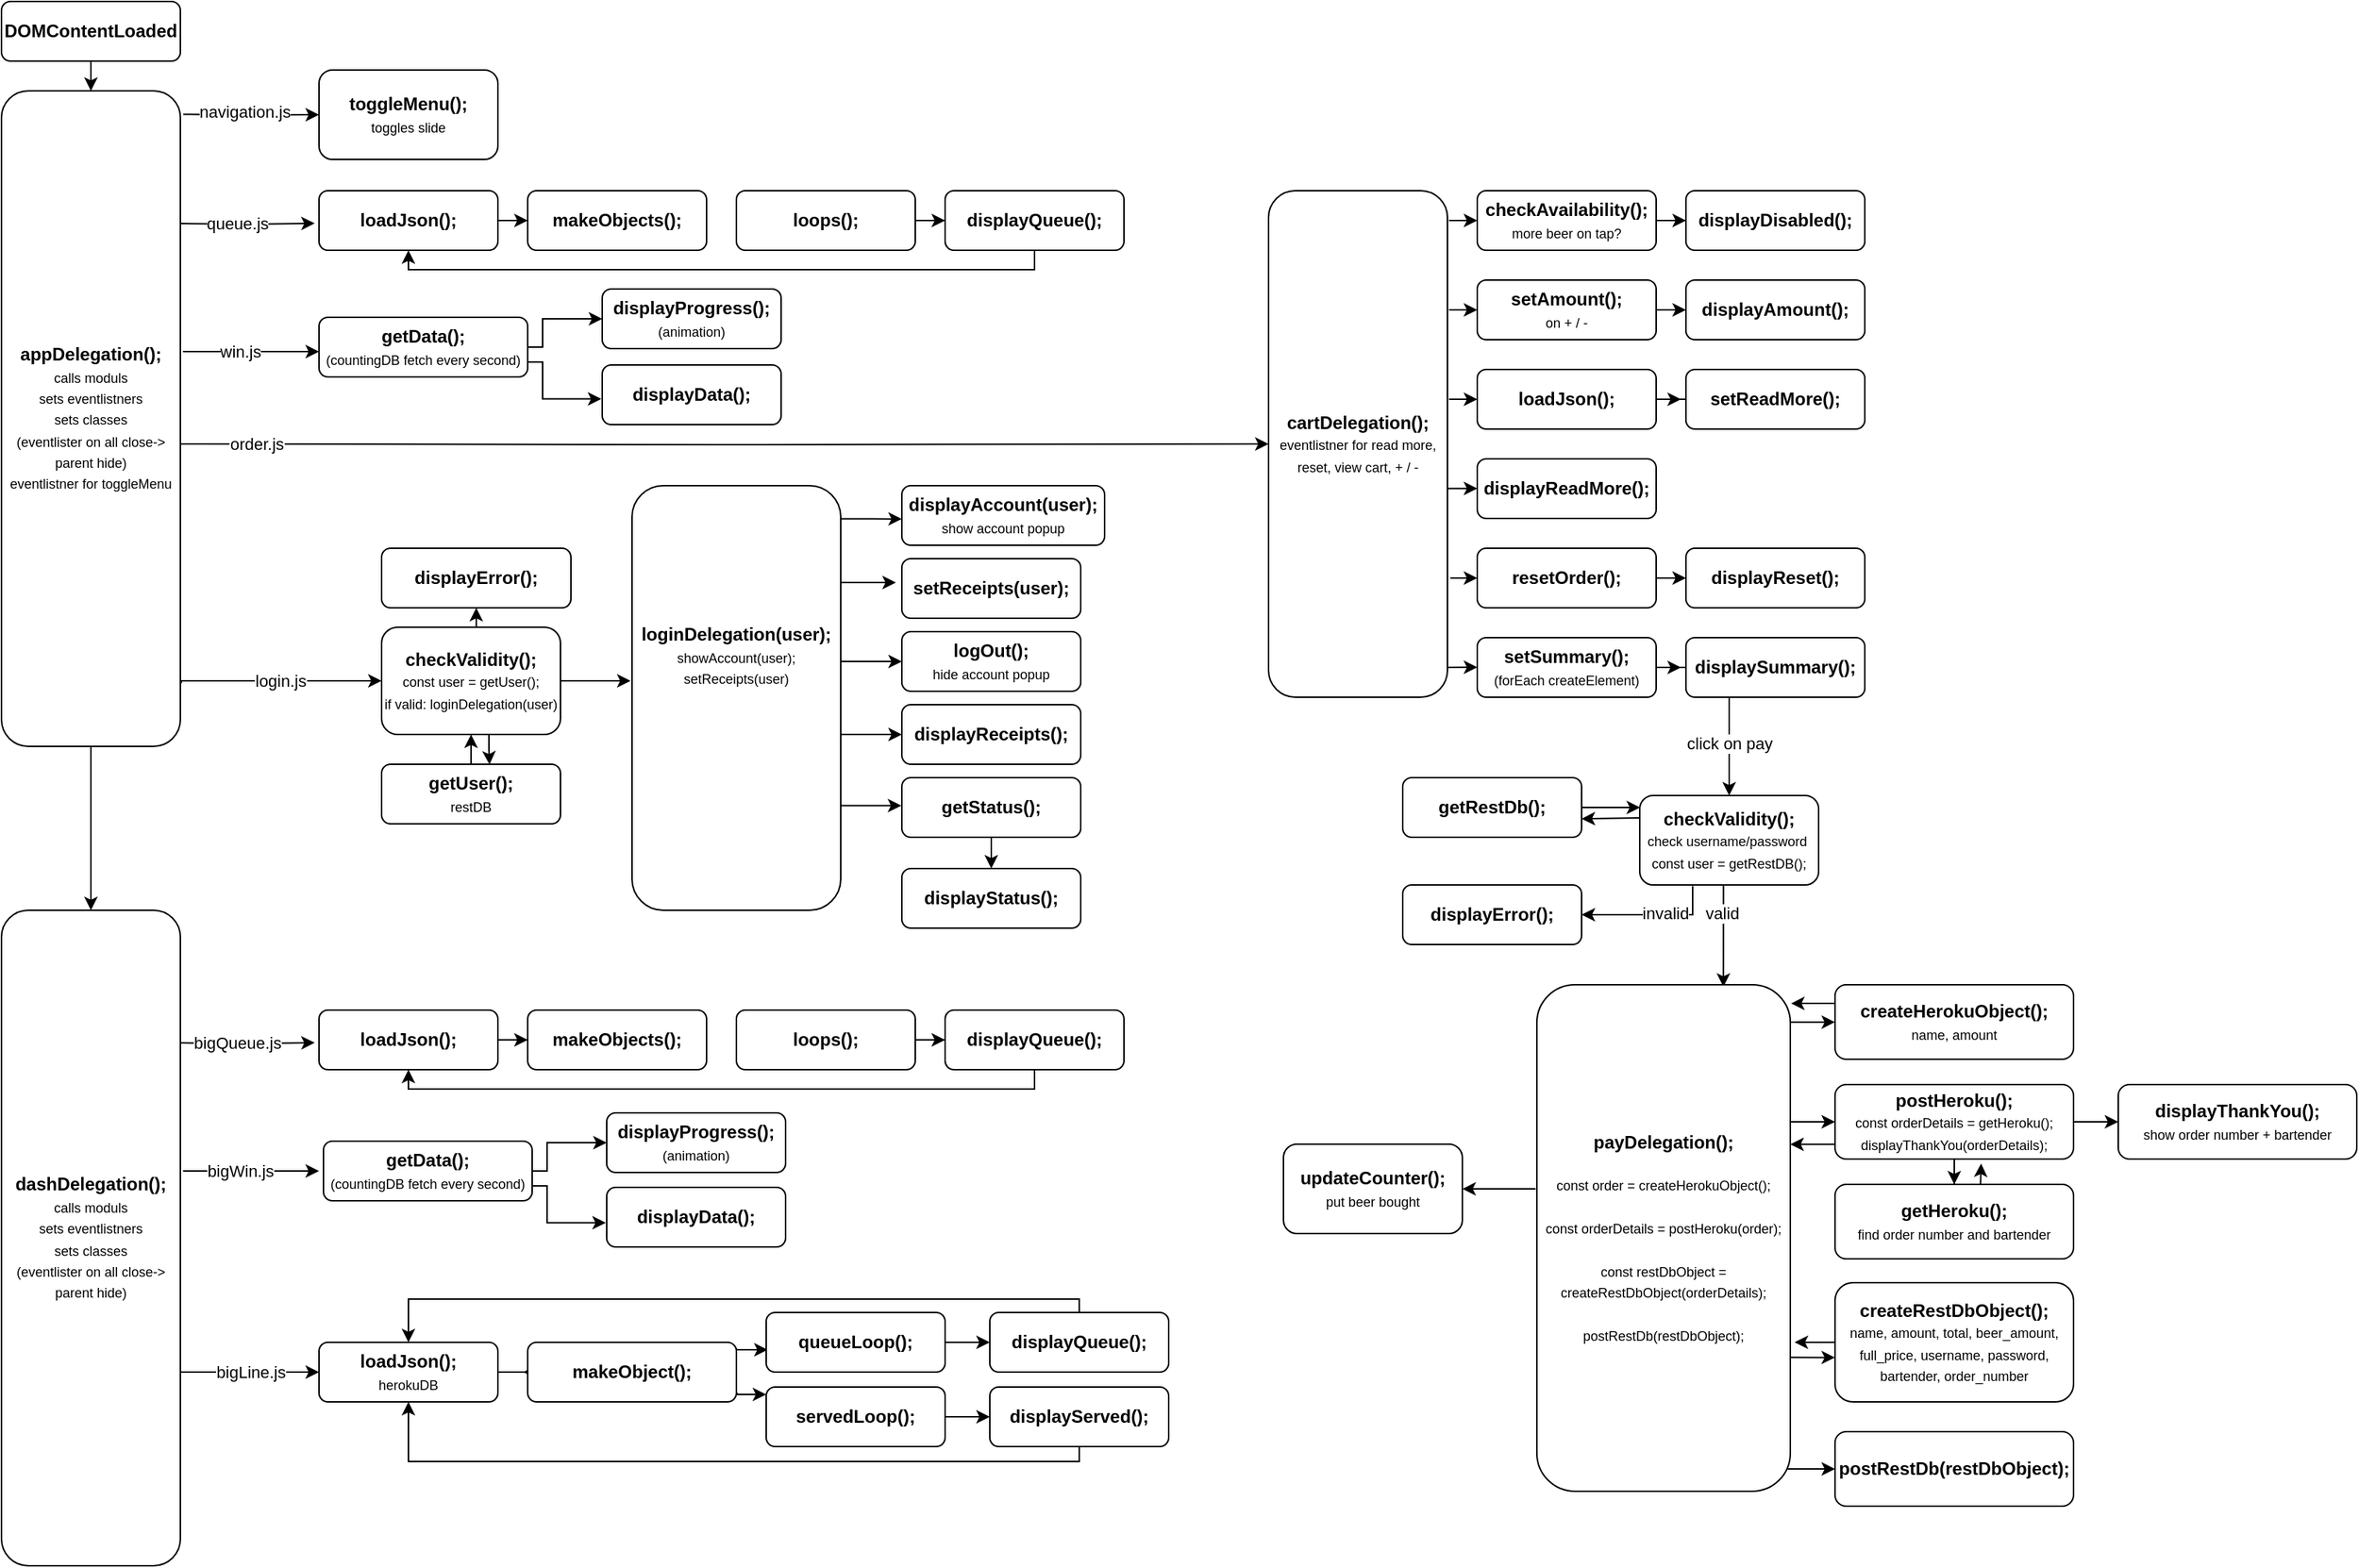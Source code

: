<mxfile version="13.0.9">
    <diagram id="VoRkvZ0OsH4jN3PAigYA" name="Page-1">
        <mxGraphModel dx="818" dy="472" grid="1" gridSize="10" guides="1" tooltips="1" connect="1" arrows="1" fold="1" page="1" pageScale="1" pageWidth="1654" pageHeight="1169" math="0" shadow="0">
            <root>
                <mxCell id="0"/>
                <mxCell id="1" parent="0"/>
                <mxCell id="20" style="edgeStyle=orthogonalEdgeStyle;rounded=0;orthogonalLoop=1;jettySize=auto;html=1;entryX=0.5;entryY=0;entryDx=0;entryDy=0;" parent="1" source="3" target="5" edge="1">
                    <mxGeometry relative="1" as="geometry"/>
                </mxCell>
                <mxCell id="212" style="edgeStyle=orthogonalEdgeStyle;rounded=0;orthogonalLoop=1;jettySize=auto;html=1;entryX=0.5;entryY=0;entryDx=0;entryDy=0;" parent="1" source="3" target="157" edge="1">
                    <mxGeometry relative="1" as="geometry"/>
                </mxCell>
                <mxCell id="3" value="&lt;b&gt;DOMContentLoaded&lt;/b&gt;" style="rounded=1;whiteSpace=wrap;html=1;" parent="1" vertex="1">
                    <mxGeometry x="60" y="10" width="120" height="40" as="geometry"/>
                </mxCell>
                <mxCell id="16" style="edgeStyle=orthogonalEdgeStyle;rounded=0;orthogonalLoop=1;jettySize=auto;html=1;entryX=0;entryY=0.5;entryDx=0;entryDy=0;exitX=1.016;exitY=0.113;exitDx=0;exitDy=0;exitPerimeter=0;" parent="1" target="18" edge="1">
                    <mxGeometry relative="1" as="geometry">
                        <mxPoint x="181.92" y="85.72" as="sourcePoint"/>
                        <mxPoint x="273" y="86.0" as="targetPoint"/>
                    </mxGeometry>
                </mxCell>
                <mxCell id="17" value="navigation.js" style="edgeLabel;html=1;align=center;verticalAlign=middle;resizable=0;points=[];" parent="16" vertex="1" connectable="0">
                    <mxGeometry x="-0.099" y="2" relative="1" as="geometry">
                        <mxPoint as="offset"/>
                    </mxGeometry>
                </mxCell>
                <mxCell id="22" style="edgeStyle=orthogonalEdgeStyle;rounded=0;orthogonalLoop=1;jettySize=auto;html=1;entryX=-0.024;entryY=0.548;entryDx=0;entryDy=0;entryPerimeter=0;" parent="1" target="21" edge="1">
                    <mxGeometry relative="1" as="geometry">
                        <mxPoint x="179" y="159" as="sourcePoint"/>
                    </mxGeometry>
                </mxCell>
                <mxCell id="23" value="queue.js" style="edgeLabel;html=1;align=center;verticalAlign=middle;resizable=0;points=[];" parent="22" vertex="1" connectable="0">
                    <mxGeometry x="-0.172" y="-1" relative="1" as="geometry">
                        <mxPoint x="1" y="-2" as="offset"/>
                    </mxGeometry>
                </mxCell>
                <mxCell id="36" style="edgeStyle=orthogonalEdgeStyle;rounded=0;orthogonalLoop=1;jettySize=auto;html=1;entryX=0;entryY=0.5;entryDx=0;entryDy=0;exitX=1.015;exitY=0.475;exitDx=0;exitDy=0;exitPerimeter=0;" parent="1" edge="1">
                    <mxGeometry relative="1" as="geometry">
                        <mxPoint x="181.8" y="245" as="sourcePoint"/>
                        <mxPoint x="273" y="245" as="targetPoint"/>
                    </mxGeometry>
                </mxCell>
                <mxCell id="44" value="win.js" style="edgeLabel;html=1;align=center;verticalAlign=middle;resizable=0;points=[];" parent="36" vertex="1" connectable="0">
                    <mxGeometry x="-0.166" relative="1" as="geometry">
                        <mxPoint as="offset"/>
                    </mxGeometry>
                </mxCell>
                <mxCell id="109" style="edgeStyle=orthogonalEdgeStyle;rounded=0;orthogonalLoop=1;jettySize=auto;html=1;" parent="1" target="45" edge="1">
                    <mxGeometry relative="1" as="geometry">
                        <mxPoint x="180" y="307" as="sourcePoint"/>
                    </mxGeometry>
                </mxCell>
                <mxCell id="213" value="order.js" style="edgeLabel;html=1;align=center;verticalAlign=middle;resizable=0;points=[];" parent="109" vertex="1" connectable="0">
                    <mxGeometry x="-0.134" y="-3" relative="1" as="geometry">
                        <mxPoint x="-265.86" y="-4" as="offset"/>
                    </mxGeometry>
                </mxCell>
                <mxCell id="112" value="login.js" style="edgeStyle=orthogonalEdgeStyle;rounded=0;orthogonalLoop=1;jettySize=auto;html=1;entryX=0;entryY=0.5;entryDx=0;entryDy=0;exitX=1.005;exitY=0.972;exitDx=0;exitDy=0;exitPerimeter=0;" parent="1" target="111" edge="1">
                    <mxGeometry relative="1" as="geometry">
                        <mxPoint x="270" y="433" as="targetPoint"/>
                        <mxPoint x="180.6" y="467.68" as="sourcePoint"/>
                        <Array as="points">
                            <mxPoint x="181" y="466"/>
                        </Array>
                    </mxGeometry>
                </mxCell>
                <mxCell id="5" value="&lt;b&gt;appDelegation();&lt;/b&gt;&lt;font style=&quot;font-size: 9px&quot;&gt;&lt;br&gt;calls moduls&lt;br&gt;sets eventlistners&lt;br&gt;sets classes&lt;br&gt;(eventlister on all close-&amp;gt; parent hide)&lt;br&gt;eventlistner for toggleMenu&lt;br&gt;&lt;/font&gt;" style="rounded=1;whiteSpace=wrap;html=1;" parent="1" vertex="1">
                    <mxGeometry x="60" y="70" width="120" height="440" as="geometry"/>
                </mxCell>
                <mxCell id="18" value="&lt;b&gt;toggleMenu();&lt;/b&gt;&lt;font style=&quot;font-size: 9px&quot;&gt;&lt;br&gt;toggles slide&lt;br&gt;&lt;/font&gt;" style="rounded=1;whiteSpace=wrap;html=1;" parent="1" vertex="1">
                    <mxGeometry x="273" y="56" width="120" height="60" as="geometry"/>
                </mxCell>
                <mxCell id="27" style="edgeStyle=orthogonalEdgeStyle;rounded=0;orthogonalLoop=1;jettySize=auto;html=1;entryX=0;entryY=0.5;entryDx=0;entryDy=0;" parent="1" source="21" target="24" edge="1">
                    <mxGeometry relative="1" as="geometry"/>
                </mxCell>
                <mxCell id="21" value="&lt;b&gt;loadJson();&lt;/b&gt;&lt;font style=&quot;font-size: 9px&quot;&gt;&lt;br&gt;&lt;/font&gt;" style="rounded=1;whiteSpace=wrap;html=1;" parent="1" vertex="1">
                    <mxGeometry x="273" y="137" width="120" height="40" as="geometry"/>
                </mxCell>
                <mxCell id="24" value="&lt;b&gt;makeObjects();&lt;/b&gt;&lt;font style=&quot;font-size: 9px&quot;&gt;&lt;br&gt;&lt;/font&gt;" style="rounded=1;whiteSpace=wrap;html=1;" parent="1" vertex="1">
                    <mxGeometry x="413" y="137" width="120" height="40" as="geometry"/>
                </mxCell>
                <mxCell id="30" style="edgeStyle=orthogonalEdgeStyle;rounded=0;orthogonalLoop=1;jettySize=auto;html=1;" parent="1" source="25" target="26" edge="1">
                    <mxGeometry relative="1" as="geometry"/>
                </mxCell>
                <mxCell id="25" value="&lt;b&gt;loops();&lt;/b&gt;&lt;font style=&quot;font-size: 9px&quot;&gt;&lt;br&gt;&lt;/font&gt;" style="rounded=1;whiteSpace=wrap;html=1;" parent="1" vertex="1">
                    <mxGeometry x="553" y="137" width="120" height="40" as="geometry"/>
                </mxCell>
                <mxCell id="34" style="edgeStyle=orthogonalEdgeStyle;rounded=0;orthogonalLoop=1;jettySize=auto;html=1;entryX=0.5;entryY=1;entryDx=0;entryDy=0;" parent="1" source="26" target="21" edge="1">
                    <mxGeometry relative="1" as="geometry">
                        <Array as="points">
                            <mxPoint x="753" y="190"/>
                            <mxPoint x="333" y="190"/>
                        </Array>
                    </mxGeometry>
                </mxCell>
                <mxCell id="26" value="&lt;b&gt;displayQueue();&lt;/b&gt;&lt;font style=&quot;font-size: 9px&quot;&gt;&lt;br&gt;&lt;/font&gt;" style="rounded=1;whiteSpace=wrap;html=1;" parent="1" vertex="1">
                    <mxGeometry x="693" y="137" width="120" height="40" as="geometry"/>
                </mxCell>
                <mxCell id="39" style="edgeStyle=orthogonalEdgeStyle;rounded=0;orthogonalLoop=1;jettySize=auto;html=1;entryX=0;entryY=0.5;entryDx=0;entryDy=0;" parent="1" source="37" target="40" edge="1">
                    <mxGeometry relative="1" as="geometry">
                        <mxPoint x="523" y="223" as="targetPoint"/>
                        <Array as="points">
                            <mxPoint x="423" y="242"/>
                            <mxPoint x="423" y="223"/>
                        </Array>
                    </mxGeometry>
                </mxCell>
                <mxCell id="42" style="edgeStyle=orthogonalEdgeStyle;rounded=0;orthogonalLoop=1;jettySize=auto;html=1;exitX=1;exitY=0.75;exitDx=0;exitDy=0;entryX=-0.005;entryY=0.595;entryDx=0;entryDy=0;entryPerimeter=0;" parent="1" source="37" edge="1">
                    <mxGeometry relative="1" as="geometry">
                        <Array as="points">
                            <mxPoint x="423" y="252"/>
                            <mxPoint x="423" y="277"/>
                        </Array>
                        <mxPoint x="462.4" y="276.8" as="targetPoint"/>
                    </mxGeometry>
                </mxCell>
                <mxCell id="37" value="&lt;b&gt;getData();&lt;br&gt;&lt;/b&gt;&lt;font style=&quot;font-size: 9px&quot;&gt;(countingDB fetch every second)&lt;br&gt;&lt;/font&gt;" style="rounded=1;whiteSpace=wrap;html=1;" parent="1" vertex="1">
                    <mxGeometry x="273" y="222" width="140" height="40" as="geometry"/>
                </mxCell>
                <mxCell id="40" value="&lt;b&gt;displayProgress();&lt;br&gt;&lt;/b&gt;&lt;font style=&quot;font-size: 9px&quot;&gt;(animation)&lt;br&gt;&lt;/font&gt;" style="rounded=1;whiteSpace=wrap;html=1;" parent="1" vertex="1">
                    <mxGeometry x="463" y="203" width="120" height="40" as="geometry"/>
                </mxCell>
                <mxCell id="41" value="&lt;b&gt;displayData();&lt;/b&gt;&lt;font style=&quot;font-size: 9px&quot;&gt;&lt;br&gt;&lt;/font&gt;" style="rounded=1;whiteSpace=wrap;html=1;" parent="1" vertex="1">
                    <mxGeometry x="463" y="254" width="120" height="40" as="geometry"/>
                </mxCell>
                <mxCell id="52" style="edgeStyle=orthogonalEdgeStyle;rounded=0;orthogonalLoop=1;jettySize=auto;html=1;entryX=0;entryY=0.5;entryDx=0;entryDy=0;" parent="1" target="49" edge="1">
                    <mxGeometry relative="1" as="geometry">
                        <mxPoint x="1031" y="157" as="sourcePoint"/>
                    </mxGeometry>
                </mxCell>
                <mxCell id="56" style="edgeStyle=orthogonalEdgeStyle;rounded=0;orthogonalLoop=1;jettySize=auto;html=1;entryX=0;entryY=0.5;entryDx=0;entryDy=0;" parent="1" target="53" edge="1">
                    <mxGeometry relative="1" as="geometry">
                        <mxPoint x="1031" y="217" as="sourcePoint"/>
                    </mxGeometry>
                </mxCell>
                <mxCell id="61" style="edgeStyle=orthogonalEdgeStyle;rounded=0;orthogonalLoop=1;jettySize=auto;html=1;entryX=0;entryY=0.5;entryDx=0;entryDy=0;exitX=1;exitY=0.588;exitDx=0;exitDy=0;exitPerimeter=0;" parent="1" source="45" target="60" edge="1">
                    <mxGeometry relative="1" as="geometry"/>
                </mxCell>
                <mxCell id="62" style="edgeStyle=orthogonalEdgeStyle;rounded=0;orthogonalLoop=1;jettySize=auto;html=1;entryX=0;entryY=0.5;entryDx=0;entryDy=0;" parent="1" target="58" edge="1">
                    <mxGeometry relative="1" as="geometry">
                        <mxPoint x="1031" y="277" as="sourcePoint"/>
                    </mxGeometry>
                </mxCell>
                <mxCell id="70" style="edgeStyle=orthogonalEdgeStyle;rounded=0;orthogonalLoop=1;jettySize=auto;html=1;entryX=0;entryY=0.5;entryDx=0;entryDy=0;" parent="1" target="65" edge="1">
                    <mxGeometry relative="1" as="geometry">
                        <mxPoint x="1032" y="397" as="sourcePoint"/>
                    </mxGeometry>
                </mxCell>
                <mxCell id="71" style="edgeStyle=orthogonalEdgeStyle;rounded=0;orthogonalLoop=1;jettySize=auto;html=1;entryX=0;entryY=0.5;entryDx=0;entryDy=0;exitX=1;exitY=0.941;exitDx=0;exitDy=0;exitPerimeter=0;" parent="1" source="45" target="68" edge="1">
                    <mxGeometry relative="1" as="geometry"/>
                </mxCell>
                <mxCell id="45" value="&lt;b&gt;cartDelegation();&lt;br&gt;&lt;/b&gt;&lt;font style=&quot;font-size: 9px&quot;&gt;eventlistner for read more, reset, view cart, + / -&lt;br&gt;&lt;/font&gt;" style="rounded=1;whiteSpace=wrap;html=1;" parent="1" vertex="1">
                    <mxGeometry x="910" y="137" width="120" height="340" as="geometry"/>
                </mxCell>
                <mxCell id="51" style="edgeStyle=orthogonalEdgeStyle;rounded=0;orthogonalLoop=1;jettySize=auto;html=1;entryX=0;entryY=0.5;entryDx=0;entryDy=0;" parent="1" source="49" target="50" edge="1">
                    <mxGeometry relative="1" as="geometry"/>
                </mxCell>
                <mxCell id="49" value="&lt;b&gt;checkAvailability();&lt;br&gt;&lt;/b&gt;&lt;font style=&quot;font-size: 9px&quot;&gt;more beer on tap?&lt;br&gt;&lt;/font&gt;" style="rounded=1;whiteSpace=wrap;html=1;" parent="1" vertex="1">
                    <mxGeometry x="1050" y="137" width="120" height="40" as="geometry"/>
                </mxCell>
                <mxCell id="50" value="&lt;b&gt;displayDisabled();&lt;/b&gt;&lt;font style=&quot;font-size: 9px&quot;&gt;&lt;br&gt;&lt;/font&gt;" style="rounded=1;whiteSpace=wrap;html=1;" parent="1" vertex="1">
                    <mxGeometry x="1190" y="137" width="120" height="40" as="geometry"/>
                </mxCell>
                <mxCell id="57" style="edgeStyle=orthogonalEdgeStyle;rounded=0;orthogonalLoop=1;jettySize=auto;html=1;exitX=1;exitY=0.5;exitDx=0;exitDy=0;entryX=0;entryY=0.5;entryDx=0;entryDy=0;" parent="1" source="53" target="54" edge="1">
                    <mxGeometry relative="1" as="geometry"/>
                </mxCell>
                <mxCell id="53" value="&lt;b&gt;setAmount();&lt;br&gt;&lt;/b&gt;&lt;font style=&quot;font-size: 9px&quot;&gt;on + / -&lt;br&gt;&lt;/font&gt;" style="rounded=1;whiteSpace=wrap;html=1;" parent="1" vertex="1">
                    <mxGeometry x="1050" y="197" width="120" height="40" as="geometry"/>
                </mxCell>
                <mxCell id="54" value="&lt;b&gt;displayAmount();&lt;/b&gt;&lt;font style=&quot;font-size: 9px&quot;&gt;&lt;br&gt;&lt;/font&gt;" style="rounded=1;whiteSpace=wrap;html=1;" parent="1" vertex="1">
                    <mxGeometry x="1190" y="197" width="120" height="40" as="geometry"/>
                </mxCell>
                <mxCell id="63" style="edgeStyle=orthogonalEdgeStyle;rounded=0;orthogonalLoop=1;jettySize=auto;html=1;entryX=-0.028;entryY=0.5;entryDx=0;entryDy=0;entryPerimeter=0;" parent="1" source="58" target="59" edge="1">
                    <mxGeometry relative="1" as="geometry"/>
                </mxCell>
                <mxCell id="58" value="&lt;b&gt;loadJson();&lt;/b&gt;&lt;font style=&quot;font-size: 9px&quot;&gt;&lt;br&gt;&lt;/font&gt;" style="rounded=1;whiteSpace=wrap;html=1;" parent="1" vertex="1">
                    <mxGeometry x="1050" y="257" width="120" height="40" as="geometry"/>
                </mxCell>
                <mxCell id="59" value="&lt;b&gt;setReadMore();&lt;/b&gt;&lt;font style=&quot;font-size: 9px&quot;&gt;&lt;br&gt;&lt;/font&gt;" style="rounded=1;whiteSpace=wrap;html=1;" parent="1" vertex="1">
                    <mxGeometry x="1190" y="257" width="120" height="40" as="geometry"/>
                </mxCell>
                <mxCell id="60" value="&lt;b&gt;displayReadMore();&lt;/b&gt;&lt;font style=&quot;font-size: 9px&quot;&gt;&lt;br&gt;&lt;/font&gt;" style="rounded=1;whiteSpace=wrap;html=1;" parent="1" vertex="1">
                    <mxGeometry x="1050" y="317" width="120" height="40" as="geometry"/>
                </mxCell>
                <mxCell id="64" style="edgeStyle=orthogonalEdgeStyle;rounded=0;orthogonalLoop=1;jettySize=auto;html=1;exitX=1;exitY=0.5;exitDx=0;exitDy=0;entryX=0;entryY=0.5;entryDx=0;entryDy=0;" parent="1" source="65" target="66" edge="1">
                    <mxGeometry relative="1" as="geometry"/>
                </mxCell>
                <mxCell id="65" value="&lt;b&gt;resetOrder();&lt;/b&gt;&lt;font style=&quot;font-size: 9px&quot;&gt;&lt;br&gt;&lt;/font&gt;" style="rounded=1;whiteSpace=wrap;html=1;" parent="1" vertex="1">
                    <mxGeometry x="1050" y="377" width="120" height="40" as="geometry"/>
                </mxCell>
                <mxCell id="66" value="&lt;b&gt;displayReset();&lt;/b&gt;&lt;font style=&quot;font-size: 9px&quot;&gt;&lt;br&gt;&lt;/font&gt;" style="rounded=1;whiteSpace=wrap;html=1;" parent="1" vertex="1">
                    <mxGeometry x="1190" y="377" width="120" height="40" as="geometry"/>
                </mxCell>
                <mxCell id="67" style="edgeStyle=orthogonalEdgeStyle;rounded=0;orthogonalLoop=1;jettySize=auto;html=1;entryX=-0.028;entryY=0.5;entryDx=0;entryDy=0;entryPerimeter=0;" parent="1" source="68" target="69" edge="1">
                    <mxGeometry relative="1" as="geometry"/>
                </mxCell>
                <mxCell id="68" value="&lt;b&gt;setSummary();&lt;br&gt;&lt;/b&gt;&lt;font style=&quot;font-size: 9px&quot;&gt;(forEach createElement)&lt;br&gt;&lt;/font&gt;" style="rounded=1;whiteSpace=wrap;html=1;" parent="1" vertex="1">
                    <mxGeometry x="1050" y="437" width="120" height="40" as="geometry"/>
                </mxCell>
                <mxCell id="73" style="edgeStyle=orthogonalEdgeStyle;rounded=0;orthogonalLoop=1;jettySize=auto;html=1;entryX=0.5;entryY=0;entryDx=0;entryDy=0;" parent="1" source="69" target="72" edge="1">
                    <mxGeometry relative="1" as="geometry">
                        <Array as="points">
                            <mxPoint x="1219" y="500"/>
                            <mxPoint x="1219" y="500"/>
                        </Array>
                    </mxGeometry>
                </mxCell>
                <mxCell id="75" value="click on pay" style="edgeLabel;html=1;align=center;verticalAlign=middle;resizable=0;points=[];" parent="73" vertex="1" connectable="0">
                    <mxGeometry x="-0.451" relative="1" as="geometry">
                        <mxPoint y="12.62" as="offset"/>
                    </mxGeometry>
                </mxCell>
                <mxCell id="69" value="&lt;b&gt;displaySummary();&lt;/b&gt;&lt;font style=&quot;font-size: 9px&quot;&gt;&lt;br&gt;&lt;/font&gt;" style="rounded=1;whiteSpace=wrap;html=1;" parent="1" vertex="1">
                    <mxGeometry x="1190" y="437" width="120" height="40" as="geometry"/>
                </mxCell>
                <mxCell id="77" style="edgeStyle=orthogonalEdgeStyle;rounded=0;orthogonalLoop=1;jettySize=auto;html=1;exitX=0.468;exitY=1.036;exitDx=0;exitDy=0;entryX=0.736;entryY=0.004;entryDx=0;entryDy=0;entryPerimeter=0;exitPerimeter=0;" parent="1" source="72" target="76" edge="1">
                    <mxGeometry relative="1" as="geometry">
                        <mxPoint x="1138.9" y="567" as="sourcePoint"/>
                        <mxPoint x="1216" y="590" as="targetPoint"/>
                        <Array as="points">
                            <mxPoint x="1215" y="580"/>
                            <mxPoint x="1215" y="699"/>
                        </Array>
                    </mxGeometry>
                </mxCell>
                <mxCell id="78" value="valid" style="edgeLabel;html=1;align=center;verticalAlign=middle;resizable=0;points=[];" parent="77" vertex="1" connectable="0">
                    <mxGeometry x="-0.001" y="-1" relative="1" as="geometry">
                        <mxPoint y="9" as="offset"/>
                    </mxGeometry>
                </mxCell>
                <mxCell id="80" style="edgeStyle=orthogonalEdgeStyle;rounded=0;orthogonalLoop=1;jettySize=auto;html=1;entryX=1;entryY=0.5;entryDx=0;entryDy=0;exitX=0.296;exitY=1.012;exitDx=0;exitDy=0;exitPerimeter=0;" parent="1" source="72" target="79" edge="1">
                    <mxGeometry relative="1" as="geometry">
                        <Array as="points">
                            <mxPoint x="1195" y="623"/>
                        </Array>
                    </mxGeometry>
                </mxCell>
                <mxCell id="81" value="invalid" style="edgeLabel;html=1;align=center;verticalAlign=middle;resizable=0;points=[];" parent="80" vertex="1" connectable="0">
                    <mxGeometry x="-0.192" y="-1" relative="1" as="geometry">
                        <mxPoint as="offset"/>
                    </mxGeometry>
                </mxCell>
                <mxCell id="90" style="edgeStyle=orthogonalEdgeStyle;rounded=0;orthogonalLoop=1;jettySize=auto;html=1;entryX=1;entryY=0.69;entryDx=0;entryDy=0;exitX=0;exitY=0.25;exitDx=0;exitDy=0;entryPerimeter=0;" parent="1" source="72" target="89" edge="1">
                    <mxGeometry relative="1" as="geometry">
                        <Array as="points">
                            <mxPoint x="1120" y="559"/>
                        </Array>
                    </mxGeometry>
                </mxCell>
                <mxCell id="106" value="" style="edgeStyle=orthogonalEdgeStyle;rounded=0;orthogonalLoop=1;jettySize=auto;html=1;exitX=-0.005;exitY=0.403;exitDx=0;exitDy=0;exitPerimeter=0;" parent="1" source="76" target="105" edge="1">
                    <mxGeometry relative="1" as="geometry"/>
                </mxCell>
                <mxCell id="72" value="&lt;b&gt;checkValidity();&lt;br&gt;&lt;/b&gt;&lt;font style=&quot;font-size: 9px&quot;&gt;check username/password&amp;nbsp;&lt;br&gt;const user = getRestDB();&lt;br&gt;&lt;/font&gt;" style="rounded=1;whiteSpace=wrap;html=1;" parent="1" vertex="1">
                    <mxGeometry x="1159" y="543" width="120" height="60" as="geometry"/>
                </mxCell>
                <mxCell id="105" value="&lt;b&gt;updateCounter();&lt;br&gt;&lt;/b&gt;&lt;font style=&quot;font-size: 9px&quot;&gt;put beer bought&lt;br&gt;&lt;/font&gt;" style="rounded=1;whiteSpace=wrap;html=1;" parent="1" vertex="1">
                    <mxGeometry x="920" y="777" width="120" height="60" as="geometry"/>
                </mxCell>
                <mxCell id="84" style="edgeStyle=orthogonalEdgeStyle;rounded=0;orthogonalLoop=1;jettySize=auto;html=1;entryX=0;entryY=0.5;entryDx=0;entryDy=0;exitX=0.989;exitY=0.515;exitDx=0;exitDy=0;exitPerimeter=0;" parent="1" target="83" edge="1">
                    <mxGeometry relative="1" as="geometry">
                        <mxPoint x="1258.13" y="695.1" as="sourcePoint"/>
                    </mxGeometry>
                </mxCell>
                <mxCell id="87" style="edgeStyle=orthogonalEdgeStyle;rounded=0;orthogonalLoop=1;jettySize=auto;html=1;entryX=0;entryY=0.625;entryDx=0;entryDy=0;entryPerimeter=0;exitX=1;exitY=0.324;exitDx=0;exitDy=0;exitPerimeter=0;" parent="1" target="82" edge="1">
                    <mxGeometry relative="1" as="geometry">
                        <mxPoint x="1260" y="920.16" as="sourcePoint"/>
                    </mxGeometry>
                </mxCell>
                <mxCell id="92" style="edgeStyle=orthogonalEdgeStyle;rounded=0;orthogonalLoop=1;jettySize=auto;html=1;" parent="1" target="88" edge="1">
                    <mxGeometry relative="1" as="geometry">
                        <mxPoint x="1260" y="762" as="sourcePoint"/>
                        <Array as="points">
                            <mxPoint x="1270" y="762"/>
                            <mxPoint x="1270" y="762"/>
                        </Array>
                    </mxGeometry>
                </mxCell>
                <mxCell id="104" style="edgeStyle=orthogonalEdgeStyle;rounded=0;orthogonalLoop=1;jettySize=auto;html=1;exitX=0.987;exitY=0.956;exitDx=0;exitDy=0;exitPerimeter=0;" parent="1" source="76" target="98" edge="1">
                    <mxGeometry relative="1" as="geometry"/>
                </mxCell>
                <mxCell id="76" value="&lt;b&gt;payDelegation();&lt;br&gt;&lt;/b&gt;&lt;font style=&quot;font-size: 9px&quot;&gt;&lt;br&gt;const order = createHerokuObject();&lt;br&gt;&lt;br&gt;const orderDetails = postHeroku(order);&lt;br&gt;&lt;br&gt;const restDbObject = createRestDbObject(orderDetails);&lt;br&gt;&lt;br&gt;postRestDb(restDbObject);&lt;br&gt;&lt;/font&gt;" style="rounded=1;whiteSpace=wrap;html=1;" parent="1" vertex="1">
                    <mxGeometry x="1090" y="670" width="170" height="340" as="geometry"/>
                </mxCell>
                <mxCell id="79" value="&lt;b&gt;displayError();&lt;/b&gt;&lt;font style=&quot;font-size: 9px&quot;&gt;&lt;br&gt;&lt;/font&gt;" style="rounded=1;whiteSpace=wrap;html=1;" parent="1" vertex="1">
                    <mxGeometry x="1000" y="603" width="120" height="40" as="geometry"/>
                </mxCell>
                <mxCell id="86" style="edgeStyle=orthogonalEdgeStyle;rounded=0;orthogonalLoop=1;jettySize=auto;html=1;entryX=1.017;entryY=0.294;entryDx=0;entryDy=0;entryPerimeter=0;" parent="1" source="82" edge="1">
                    <mxGeometry relative="1" as="geometry">
                        <mxPoint x="1262.89" y="909.96" as="targetPoint"/>
                    </mxGeometry>
                </mxCell>
                <mxCell id="82" value="&lt;b&gt;createRestDbObject();&lt;br&gt;&lt;/b&gt;&lt;font style=&quot;font-size: 9px&quot;&gt;name, amount, total, beer_amount, full_price, username, password, bartender, order_number&lt;br&gt;&lt;/font&gt;" style="rounded=1;whiteSpace=wrap;html=1;" parent="1" vertex="1">
                    <mxGeometry x="1290" y="870" width="160" height="80" as="geometry"/>
                </mxCell>
                <mxCell id="85" style="edgeStyle=orthogonalEdgeStyle;rounded=0;orthogonalLoop=1;jettySize=auto;html=1;exitX=0;exitY=0.25;exitDx=0;exitDy=0;entryX=1.003;entryY=0.478;entryDx=0;entryDy=0;entryPerimeter=0;" parent="1" source="83" edge="1">
                    <mxGeometry relative="1" as="geometry">
                        <mxPoint x="1260.51" y="682.52" as="targetPoint"/>
                    </mxGeometry>
                </mxCell>
                <mxCell id="83" value="&lt;b&gt;createHerokuObject();&lt;br&gt;&lt;/b&gt;&lt;font style=&quot;font-size: 9px&quot;&gt;name, amount&lt;br&gt;&lt;/font&gt;" style="rounded=1;whiteSpace=wrap;html=1;" parent="1" vertex="1">
                    <mxGeometry x="1290" y="670" width="160" height="50" as="geometry"/>
                </mxCell>
                <mxCell id="94" style="edgeStyle=orthogonalEdgeStyle;rounded=0;orthogonalLoop=1;jettySize=auto;html=1;entryX=0.5;entryY=0;entryDx=0;entryDy=0;" parent="1" source="88" target="93" edge="1">
                    <mxGeometry relative="1" as="geometry"/>
                </mxCell>
                <mxCell id="102" style="edgeStyle=orthogonalEdgeStyle;rounded=0;orthogonalLoop=1;jettySize=auto;html=1;entryX=1;entryY=0.765;entryDx=0;entryDy=0;entryPerimeter=0;" parent="1" source="88" edge="1">
                    <mxGeometry relative="1" as="geometry">
                        <mxPoint x="1260" y="777.1" as="targetPoint"/>
                        <Array as="points">
                            <mxPoint x="1270" y="777"/>
                        </Array>
                    </mxGeometry>
                </mxCell>
                <mxCell id="108" style="edgeStyle=orthogonalEdgeStyle;rounded=0;orthogonalLoop=1;jettySize=auto;html=1;entryX=0;entryY=0.5;entryDx=0;entryDy=0;" parent="1" source="88" target="107" edge="1">
                    <mxGeometry relative="1" as="geometry"/>
                </mxCell>
                <mxCell id="88" value="&lt;b&gt;postHeroku();&lt;br&gt;&lt;/b&gt;&lt;font style=&quot;font-size: 9px&quot;&gt;const orderDetails = getHeroku();&lt;br&gt;displayThankYou(orderDetails);&lt;br&gt;&lt;/font&gt;" style="rounded=1;whiteSpace=wrap;html=1;" parent="1" vertex="1">
                    <mxGeometry x="1290" y="737" width="160" height="50" as="geometry"/>
                </mxCell>
                <mxCell id="91" style="edgeStyle=orthogonalEdgeStyle;rounded=0;orthogonalLoop=1;jettySize=auto;html=1;exitX=1;exitY=0.5;exitDx=0;exitDy=0;entryX=0.002;entryY=0.134;entryDx=0;entryDy=0;entryPerimeter=0;" parent="1" source="89" target="72" edge="1">
                    <mxGeometry relative="1" as="geometry">
                        <mxPoint x="1155" y="551" as="targetPoint"/>
                    </mxGeometry>
                </mxCell>
                <mxCell id="89" value="&lt;b&gt;getRestDb();&lt;/b&gt;&lt;font style=&quot;font-size: 9px&quot;&gt;&lt;br&gt;&lt;/font&gt;" style="rounded=1;whiteSpace=wrap;html=1;" parent="1" vertex="1">
                    <mxGeometry x="1000" y="531" width="120" height="40" as="geometry"/>
                </mxCell>
                <mxCell id="97" style="edgeStyle=orthogonalEdgeStyle;rounded=0;orthogonalLoop=1;jettySize=auto;html=1;exitX=0.61;exitY=0.007;exitDx=0;exitDy=0;exitPerimeter=0;" parent="1" source="93" edge="1">
                    <mxGeometry relative="1" as="geometry">
                        <mxPoint x="1388" y="790" as="targetPoint"/>
                    </mxGeometry>
                </mxCell>
                <mxCell id="93" value="&lt;b&gt;getHeroku();&lt;br&gt;&lt;/b&gt;&lt;font style=&quot;font-size: 9px&quot;&gt;find order number and bartender&lt;br&gt;&lt;/font&gt;" style="rounded=1;whiteSpace=wrap;html=1;" parent="1" vertex="1">
                    <mxGeometry x="1290" y="804" width="160" height="50" as="geometry"/>
                </mxCell>
                <mxCell id="98" value="&lt;b&gt;postRestDb(restDbObject);&lt;/b&gt;&lt;font style=&quot;font-size: 9px&quot;&gt;&lt;br&gt;&lt;/font&gt;" style="rounded=1;whiteSpace=wrap;html=1;" parent="1" vertex="1">
                    <mxGeometry x="1290" y="970" width="160" height="50" as="geometry"/>
                </mxCell>
                <mxCell id="107" value="&lt;b&gt;displayThankYou();&lt;br&gt;&lt;/b&gt;&lt;font style=&quot;font-size: 9px&quot;&gt;show order number + bartender&lt;br&gt;&lt;/font&gt;" style="rounded=1;whiteSpace=wrap;html=1;" parent="1" vertex="1">
                    <mxGeometry x="1480" y="737" width="160" height="50" as="geometry"/>
                </mxCell>
                <mxCell id="115" style="edgeStyle=orthogonalEdgeStyle;rounded=0;orthogonalLoop=1;jettySize=auto;html=1;entryX=0.603;entryY=0.004;entryDx=0;entryDy=0;entryPerimeter=0;" parent="1" source="111" target="113" edge="1">
                    <mxGeometry relative="1" as="geometry">
                        <Array as="points">
                            <mxPoint x="387" y="512"/>
                            <mxPoint x="387" y="512"/>
                        </Array>
                    </mxGeometry>
                </mxCell>
                <mxCell id="118" style="edgeStyle=orthogonalEdgeStyle;rounded=0;orthogonalLoop=1;jettySize=auto;html=1;exitX=0.5;exitY=0;exitDx=0;exitDy=0;entryX=0.5;entryY=1;entryDx=0;entryDy=0;" parent="1" source="111" target="116" edge="1">
                    <mxGeometry relative="1" as="geometry">
                        <mxPoint x="482" y="400" as="targetPoint"/>
                    </mxGeometry>
                </mxCell>
                <mxCell id="132" style="edgeStyle=orthogonalEdgeStyle;rounded=0;orthogonalLoop=1;jettySize=auto;html=1;" parent="1" source="111" edge="1">
                    <mxGeometry relative="1" as="geometry">
                        <mxPoint x="482" y="466" as="targetPoint"/>
                    </mxGeometry>
                </mxCell>
                <mxCell id="111" value="&lt;b&gt;checkValidity();&lt;br&gt;&lt;/b&gt;&lt;font style=&quot;font-size: 9px&quot;&gt;const user = getUser();&lt;br&gt;if valid: loginDelegation(user)&lt;br&gt;&lt;/font&gt;" style="rounded=1;whiteSpace=wrap;html=1;" parent="1" vertex="1">
                    <mxGeometry x="315" y="430" width="120" height="72" as="geometry"/>
                </mxCell>
                <mxCell id="114" style="edgeStyle=orthogonalEdgeStyle;rounded=0;orthogonalLoop=1;jettySize=auto;html=1;entryX=0.5;entryY=1;entryDx=0;entryDy=0;" parent="1" source="113" target="111" edge="1">
                    <mxGeometry relative="1" as="geometry">
                        <Array as="points">
                            <mxPoint x="375" y="512"/>
                            <mxPoint x="375" y="512"/>
                        </Array>
                    </mxGeometry>
                </mxCell>
                <mxCell id="113" value="&lt;b&gt;getUser();&lt;br&gt;&lt;/b&gt;&lt;font style=&quot;font-size: 9px&quot;&gt;restDB&lt;br&gt;&lt;/font&gt;" style="rounded=1;whiteSpace=wrap;html=1;" parent="1" vertex="1">
                    <mxGeometry x="315" y="522" width="120" height="40" as="geometry"/>
                </mxCell>
                <mxCell id="116" value="&lt;b&gt;displayError();&lt;/b&gt;&lt;font style=&quot;font-size: 9px&quot;&gt;&lt;br&gt;&lt;/font&gt;" style="rounded=1;whiteSpace=wrap;html=1;" parent="1" vertex="1">
                    <mxGeometry x="315" y="377" width="127" height="40" as="geometry"/>
                </mxCell>
                <mxCell id="117" value="&lt;b&gt;displayAccount(user);&lt;br&gt;&lt;/b&gt;&lt;font style=&quot;font-size: 9px&quot;&gt;show account popup&lt;br&gt;&lt;/font&gt;" style="rounded=1;whiteSpace=wrap;html=1;" parent="1" vertex="1">
                    <mxGeometry x="664" y="335" width="136" height="40" as="geometry"/>
                </mxCell>
                <mxCell id="120" value="&lt;b&gt;logOut();&lt;br&gt;&lt;/b&gt;&lt;font style=&quot;font-size: 9px&quot;&gt;hide account popup&lt;br&gt;&lt;/font&gt;" style="rounded=1;whiteSpace=wrap;html=1;" parent="1" vertex="1">
                    <mxGeometry x="664" y="433" width="120" height="40" as="geometry"/>
                </mxCell>
                <mxCell id="126" value="&lt;b&gt;setReceipts(user);&lt;/b&gt;&lt;font style=&quot;font-size: 9px&quot;&gt;&lt;br&gt;&lt;/font&gt;" style="rounded=1;whiteSpace=wrap;html=1;" parent="1" vertex="1">
                    <mxGeometry x="664" y="384" width="120" height="40" as="geometry"/>
                </mxCell>
                <mxCell id="141" style="edgeStyle=orthogonalEdgeStyle;rounded=0;orthogonalLoop=1;jettySize=auto;html=1;entryX=0;entryY=0.558;entryDx=0;entryDy=0;entryPerimeter=0;" parent="1" source="136" target="117" edge="1">
                    <mxGeometry relative="1" as="geometry">
                        <Array as="points">
                            <mxPoint x="644" y="357"/>
                        </Array>
                    </mxGeometry>
                </mxCell>
                <mxCell id="142" style="edgeStyle=orthogonalEdgeStyle;rounded=0;orthogonalLoop=1;jettySize=auto;html=1;" parent="1" source="136" edge="1">
                    <mxGeometry relative="1" as="geometry">
                        <mxPoint x="660" y="400" as="targetPoint"/>
                        <Array as="points">
                            <mxPoint x="640" y="400"/>
                            <mxPoint x="640" y="400"/>
                        </Array>
                    </mxGeometry>
                </mxCell>
                <mxCell id="143" style="edgeStyle=orthogonalEdgeStyle;rounded=0;orthogonalLoop=1;jettySize=auto;html=1;entryX=0;entryY=0.5;entryDx=0;entryDy=0;" parent="1" source="136" target="120" edge="1">
                    <mxGeometry relative="1" as="geometry">
                        <Array as="points">
                            <mxPoint x="630" y="453"/>
                            <mxPoint x="630" y="453"/>
                        </Array>
                    </mxGeometry>
                </mxCell>
                <mxCell id="144" style="edgeStyle=orthogonalEdgeStyle;rounded=0;orthogonalLoop=1;jettySize=auto;html=1;entryX=0;entryY=0.5;entryDx=0;entryDy=0;" parent="1" source="136" target="137" edge="1">
                    <mxGeometry relative="1" as="geometry">
                        <Array as="points">
                            <mxPoint x="630" y="502"/>
                            <mxPoint x="630" y="502"/>
                        </Array>
                    </mxGeometry>
                </mxCell>
                <mxCell id="145" style="edgeStyle=orthogonalEdgeStyle;rounded=0;orthogonalLoop=1;jettySize=auto;html=1;entryX=-0.003;entryY=0.469;entryDx=0;entryDy=0;entryPerimeter=0;" parent="1" source="136" target="138" edge="1">
                    <mxGeometry relative="1" as="geometry">
                        <mxPoint x="660" y="550" as="targetPoint"/>
                        <Array as="points">
                            <mxPoint x="630" y="550"/>
                        </Array>
                    </mxGeometry>
                </mxCell>
                <mxCell id="136" value="&lt;b&gt;loginDelegation(user);&lt;br&gt;&lt;/b&gt;&lt;font style=&quot;font-size: 9px&quot;&gt;showAccount(user);&lt;br&gt;setReceipts(user)&lt;br&gt;&lt;br&gt;&lt;br&gt;&lt;br&gt;&lt;br&gt;&lt;/font&gt;" style="rounded=1;whiteSpace=wrap;html=1;" parent="1" vertex="1">
                    <mxGeometry x="483" y="335" width="140" height="285" as="geometry"/>
                </mxCell>
                <mxCell id="137" value="&lt;b&gt;displayReceipts();&lt;/b&gt;&lt;font style=&quot;font-size: 9px&quot;&gt;&lt;br&gt;&lt;/font&gt;" style="rounded=1;whiteSpace=wrap;html=1;" parent="1" vertex="1">
                    <mxGeometry x="664" y="482" width="120" height="40" as="geometry"/>
                </mxCell>
                <mxCell id="215" style="edgeStyle=orthogonalEdgeStyle;rounded=0;orthogonalLoop=1;jettySize=auto;html=1;entryX=0.5;entryY=0;entryDx=0;entryDy=0;" edge="1" parent="1" source="138" target="139">
                    <mxGeometry relative="1" as="geometry"/>
                </mxCell>
                <mxCell id="138" value="&lt;b&gt;getStatus();&lt;/b&gt;&lt;font style=&quot;font-size: 9px&quot;&gt;&lt;br&gt;&lt;/font&gt;" style="rounded=1;whiteSpace=wrap;html=1;" parent="1" vertex="1">
                    <mxGeometry x="664" y="531" width="120" height="40" as="geometry"/>
                </mxCell>
                <mxCell id="139" value="&lt;b&gt;displayStatus();&lt;/b&gt;&lt;font style=&quot;font-size: 9px&quot;&gt;&lt;br&gt;&lt;/font&gt;" style="rounded=1;whiteSpace=wrap;html=1;" parent="1" vertex="1">
                    <mxGeometry x="664" y="592" width="120" height="40" as="geometry"/>
                </mxCell>
                <mxCell id="152" style="edgeStyle=orthogonalEdgeStyle;rounded=0;orthogonalLoop=1;jettySize=auto;html=1;entryX=-0.024;entryY=0.548;entryDx=0;entryDy=0;entryPerimeter=0;" parent="1" target="162" edge="1">
                    <mxGeometry relative="1" as="geometry">
                        <mxPoint x="179" y="709" as="sourcePoint"/>
                    </mxGeometry>
                </mxCell>
                <mxCell id="153" value="bigQueue.js" style="edgeLabel;html=1;align=center;verticalAlign=middle;resizable=0;points=[];" parent="152" vertex="1" connectable="0">
                    <mxGeometry x="-0.172" y="-1" relative="1" as="geometry">
                        <mxPoint x="1" y="-2" as="offset"/>
                    </mxGeometry>
                </mxCell>
                <mxCell id="154" style="edgeStyle=orthogonalEdgeStyle;rounded=0;orthogonalLoop=1;jettySize=auto;html=1;entryX=0;entryY=0.5;entryDx=0;entryDy=0;exitX=1.015;exitY=0.475;exitDx=0;exitDy=0;exitPerimeter=0;" parent="1" edge="1">
                    <mxGeometry relative="1" as="geometry">
                        <mxPoint x="181.8" y="795" as="sourcePoint"/>
                        <mxPoint x="273" y="795" as="targetPoint"/>
                    </mxGeometry>
                </mxCell>
                <mxCell id="155" value="bigWin.js" style="edgeLabel;html=1;align=center;verticalAlign=middle;resizable=0;points=[];" parent="154" vertex="1" connectable="0">
                    <mxGeometry x="-0.166" relative="1" as="geometry">
                        <mxPoint as="offset"/>
                    </mxGeometry>
                </mxCell>
                <mxCell id="204" value="bigLine.js" style="edgeStyle=orthogonalEdgeStyle;rounded=0;orthogonalLoop=1;jettySize=auto;html=1;" parent="1" target="196" edge="1">
                    <mxGeometry relative="1" as="geometry">
                        <mxPoint x="180" y="930" as="sourcePoint"/>
                        <Array as="points">
                            <mxPoint x="210" y="930"/>
                            <mxPoint x="210" y="930"/>
                        </Array>
                    </mxGeometry>
                </mxCell>
                <mxCell id="157" value="&lt;b&gt;dashDelegation();&lt;/b&gt;&lt;font style=&quot;font-size: 9px&quot;&gt;&lt;br&gt;calls moduls&lt;br&gt;sets eventlistners&lt;br&gt;sets classes&lt;br&gt;(eventlister on all close-&amp;gt; parent hide)&lt;br&gt;&lt;/font&gt;" style="rounded=1;whiteSpace=wrap;html=1;" parent="1" vertex="1">
                    <mxGeometry x="60" y="620" width="120" height="440" as="geometry"/>
                </mxCell>
                <mxCell id="161" style="edgeStyle=orthogonalEdgeStyle;rounded=0;orthogonalLoop=1;jettySize=auto;html=1;entryX=0;entryY=0.5;entryDx=0;entryDy=0;" parent="1" source="162" target="163" edge="1">
                    <mxGeometry relative="1" as="geometry"/>
                </mxCell>
                <mxCell id="162" value="&lt;b&gt;loadJson();&lt;/b&gt;&lt;font style=&quot;font-size: 9px&quot;&gt;&lt;br&gt;&lt;/font&gt;" style="rounded=1;whiteSpace=wrap;html=1;" parent="1" vertex="1">
                    <mxGeometry x="273" y="687" width="120" height="40" as="geometry"/>
                </mxCell>
                <mxCell id="163" value="&lt;b&gt;makeObjects();&lt;/b&gt;&lt;font style=&quot;font-size: 9px&quot;&gt;&lt;br&gt;&lt;/font&gt;" style="rounded=1;whiteSpace=wrap;html=1;" parent="1" vertex="1">
                    <mxGeometry x="413" y="687" width="120" height="40" as="geometry"/>
                </mxCell>
                <mxCell id="164" style="edgeStyle=orthogonalEdgeStyle;rounded=0;orthogonalLoop=1;jettySize=auto;html=1;" parent="1" source="165" target="167" edge="1">
                    <mxGeometry relative="1" as="geometry"/>
                </mxCell>
                <mxCell id="165" value="&lt;b&gt;loops();&lt;/b&gt;&lt;font style=&quot;font-size: 9px&quot;&gt;&lt;br&gt;&lt;/font&gt;" style="rounded=1;whiteSpace=wrap;html=1;" parent="1" vertex="1">
                    <mxGeometry x="553" y="687" width="120" height="40" as="geometry"/>
                </mxCell>
                <mxCell id="166" style="edgeStyle=orthogonalEdgeStyle;rounded=0;orthogonalLoop=1;jettySize=auto;html=1;entryX=0.5;entryY=1;entryDx=0;entryDy=0;" parent="1" source="167" target="162" edge="1">
                    <mxGeometry relative="1" as="geometry">
                        <Array as="points">
                            <mxPoint x="753" y="740"/>
                            <mxPoint x="333" y="740"/>
                        </Array>
                    </mxGeometry>
                </mxCell>
                <mxCell id="167" value="&lt;b&gt;displayQueue();&lt;/b&gt;&lt;font style=&quot;font-size: 9px&quot;&gt;&lt;br&gt;&lt;/font&gt;" style="rounded=1;whiteSpace=wrap;html=1;" parent="1" vertex="1">
                    <mxGeometry x="693" y="687" width="120" height="40" as="geometry"/>
                </mxCell>
                <mxCell id="170" style="edgeStyle=orthogonalEdgeStyle;rounded=0;orthogonalLoop=1;jettySize=auto;html=1;entryX=0;entryY=0.5;entryDx=0;entryDy=0;" parent="1" source="172" target="173" edge="1">
                    <mxGeometry relative="1" as="geometry">
                        <mxPoint x="526" y="776" as="targetPoint"/>
                        <Array as="points">
                            <mxPoint x="426" y="795"/>
                            <mxPoint x="426" y="776"/>
                        </Array>
                    </mxGeometry>
                </mxCell>
                <mxCell id="171" style="edgeStyle=orthogonalEdgeStyle;rounded=0;orthogonalLoop=1;jettySize=auto;html=1;exitX=1;exitY=0.75;exitDx=0;exitDy=0;entryX=-0.005;entryY=0.595;entryDx=0;entryDy=0;entryPerimeter=0;" parent="1" source="172" target="174" edge="1">
                    <mxGeometry relative="1" as="geometry">
                        <Array as="points">
                            <mxPoint x="426" y="805"/>
                            <mxPoint x="426" y="830"/>
                        </Array>
                    </mxGeometry>
                </mxCell>
                <mxCell id="172" value="&lt;b&gt;getData();&lt;br&gt;&lt;/b&gt;&lt;font style=&quot;font-size: 9px&quot;&gt;(countingDB fetch every second)&lt;br&gt;&lt;/font&gt;" style="rounded=1;whiteSpace=wrap;html=1;" parent="1" vertex="1">
                    <mxGeometry x="276" y="775" width="140" height="40" as="geometry"/>
                </mxCell>
                <mxCell id="173" value="&lt;b&gt;displayProgress();&lt;br&gt;&lt;/b&gt;&lt;font style=&quot;font-size: 9px&quot;&gt;(animation)&lt;br&gt;&lt;/font&gt;" style="rounded=1;whiteSpace=wrap;html=1;" parent="1" vertex="1">
                    <mxGeometry x="466" y="756" width="120" height="40" as="geometry"/>
                </mxCell>
                <mxCell id="174" value="&lt;b&gt;displayData();&lt;/b&gt;&lt;font style=&quot;font-size: 9px&quot;&gt;&lt;br&gt;&lt;/font&gt;" style="rounded=1;whiteSpace=wrap;html=1;" parent="1" vertex="1">
                    <mxGeometry x="466" y="806" width="120" height="40" as="geometry"/>
                </mxCell>
                <mxCell id="205" style="edgeStyle=orthogonalEdgeStyle;rounded=0;orthogonalLoop=1;jettySize=auto;html=1;" parent="1" source="196" edge="1">
                    <mxGeometry relative="1" as="geometry">
                        <mxPoint x="410" y="930" as="targetPoint"/>
                    </mxGeometry>
                </mxCell>
                <mxCell id="196" value="&lt;b&gt;loadJson();&lt;br&gt;&lt;/b&gt;&lt;font style=&quot;font-size: 9px&quot;&gt;herokuDB&lt;br&gt;&lt;/font&gt;" style="rounded=1;whiteSpace=wrap;html=1;" parent="1" vertex="1">
                    <mxGeometry x="273" y="910" width="120" height="40" as="geometry"/>
                </mxCell>
                <mxCell id="206" style="edgeStyle=orthogonalEdgeStyle;rounded=0;orthogonalLoop=1;jettySize=auto;html=1;entryX=0.008;entryY=0.625;entryDx=0;entryDy=0;entryPerimeter=0;exitX=1;exitY=0.096;exitDx=0;exitDy=0;exitPerimeter=0;" parent="1" source="198" target="200" edge="1">
                    <mxGeometry relative="1" as="geometry">
                        <mxPoint x="570" y="910" as="targetPoint"/>
                        <Array as="points">
                            <mxPoint x="553" y="915"/>
                        </Array>
                    </mxGeometry>
                </mxCell>
                <mxCell id="207" style="edgeStyle=orthogonalEdgeStyle;rounded=0;orthogonalLoop=1;jettySize=auto;html=1;exitX=1.004;exitY=0.848;exitDx=0;exitDy=0;exitPerimeter=0;entryX=0;entryY=0.122;entryDx=0;entryDy=0;entryPerimeter=0;" parent="1" source="198" target="201" edge="1">
                    <mxGeometry relative="1" as="geometry">
                        <mxPoint x="570" y="950" as="targetPoint"/>
                        <Array as="points">
                            <mxPoint x="554" y="945"/>
                            <mxPoint x="573" y="945"/>
                        </Array>
                    </mxGeometry>
                </mxCell>
                <mxCell id="198" value="&lt;b&gt;makeObject();&lt;/b&gt;&lt;font style=&quot;font-size: 9px&quot;&gt;&lt;br&gt;&lt;/font&gt;" style="rounded=1;whiteSpace=wrap;html=1;" parent="1" vertex="1">
                    <mxGeometry x="413" y="910" width="140" height="40" as="geometry"/>
                </mxCell>
                <mxCell id="208" style="edgeStyle=orthogonalEdgeStyle;rounded=0;orthogonalLoop=1;jettySize=auto;html=1;entryX=0;entryY=0.5;entryDx=0;entryDy=0;" parent="1" source="200" target="202" edge="1">
                    <mxGeometry relative="1" as="geometry"/>
                </mxCell>
                <mxCell id="200" value="&lt;b&gt;queueLoop();&lt;/b&gt;&lt;font style=&quot;font-size: 9px&quot;&gt;&lt;br&gt;&lt;/font&gt;" style="rounded=1;whiteSpace=wrap;html=1;" parent="1" vertex="1">
                    <mxGeometry x="573" y="890" width="120" height="40" as="geometry"/>
                </mxCell>
                <mxCell id="209" style="edgeStyle=orthogonalEdgeStyle;rounded=0;orthogonalLoop=1;jettySize=auto;html=1;entryX=0;entryY=0.5;entryDx=0;entryDy=0;" parent="1" source="201" target="203" edge="1">
                    <mxGeometry relative="1" as="geometry"/>
                </mxCell>
                <mxCell id="201" value="&lt;b&gt;servedLoop();&lt;/b&gt;&lt;font style=&quot;font-size: 9px&quot;&gt;&lt;br&gt;&lt;/font&gt;" style="rounded=1;whiteSpace=wrap;html=1;" parent="1" vertex="1">
                    <mxGeometry x="573" y="940" width="120" height="40" as="geometry"/>
                </mxCell>
                <mxCell id="211" style="edgeStyle=orthogonalEdgeStyle;rounded=0;orthogonalLoop=1;jettySize=auto;html=1;entryX=0.5;entryY=0;entryDx=0;entryDy=0;" parent="1" source="202" target="196" edge="1">
                    <mxGeometry relative="1" as="geometry">
                        <Array as="points">
                            <mxPoint x="783" y="881"/>
                            <mxPoint x="333" y="881"/>
                        </Array>
                    </mxGeometry>
                </mxCell>
                <mxCell id="202" value="&lt;b&gt;displayQueue();&lt;/b&gt;&lt;font style=&quot;font-size: 9px&quot;&gt;&lt;br&gt;&lt;/font&gt;" style="rounded=1;whiteSpace=wrap;html=1;" parent="1" vertex="1">
                    <mxGeometry x="723" y="890" width="120" height="40" as="geometry"/>
                </mxCell>
                <mxCell id="210" style="edgeStyle=orthogonalEdgeStyle;rounded=0;orthogonalLoop=1;jettySize=auto;html=1;entryX=0.5;entryY=1;entryDx=0;entryDy=0;" parent="1" source="203" target="196" edge="1">
                    <mxGeometry relative="1" as="geometry">
                        <Array as="points">
                            <mxPoint x="783" y="990"/>
                            <mxPoint x="333" y="990"/>
                        </Array>
                    </mxGeometry>
                </mxCell>
                <mxCell id="203" value="&lt;b&gt;displayServed();&lt;/b&gt;&lt;font style=&quot;font-size: 9px&quot;&gt;&lt;br&gt;&lt;/font&gt;" style="rounded=1;whiteSpace=wrap;html=1;" parent="1" vertex="1">
                    <mxGeometry x="723" y="940" width="120" height="40" as="geometry"/>
                </mxCell>
            </root>
        </mxGraphModel>
    </diagram>
</mxfile>